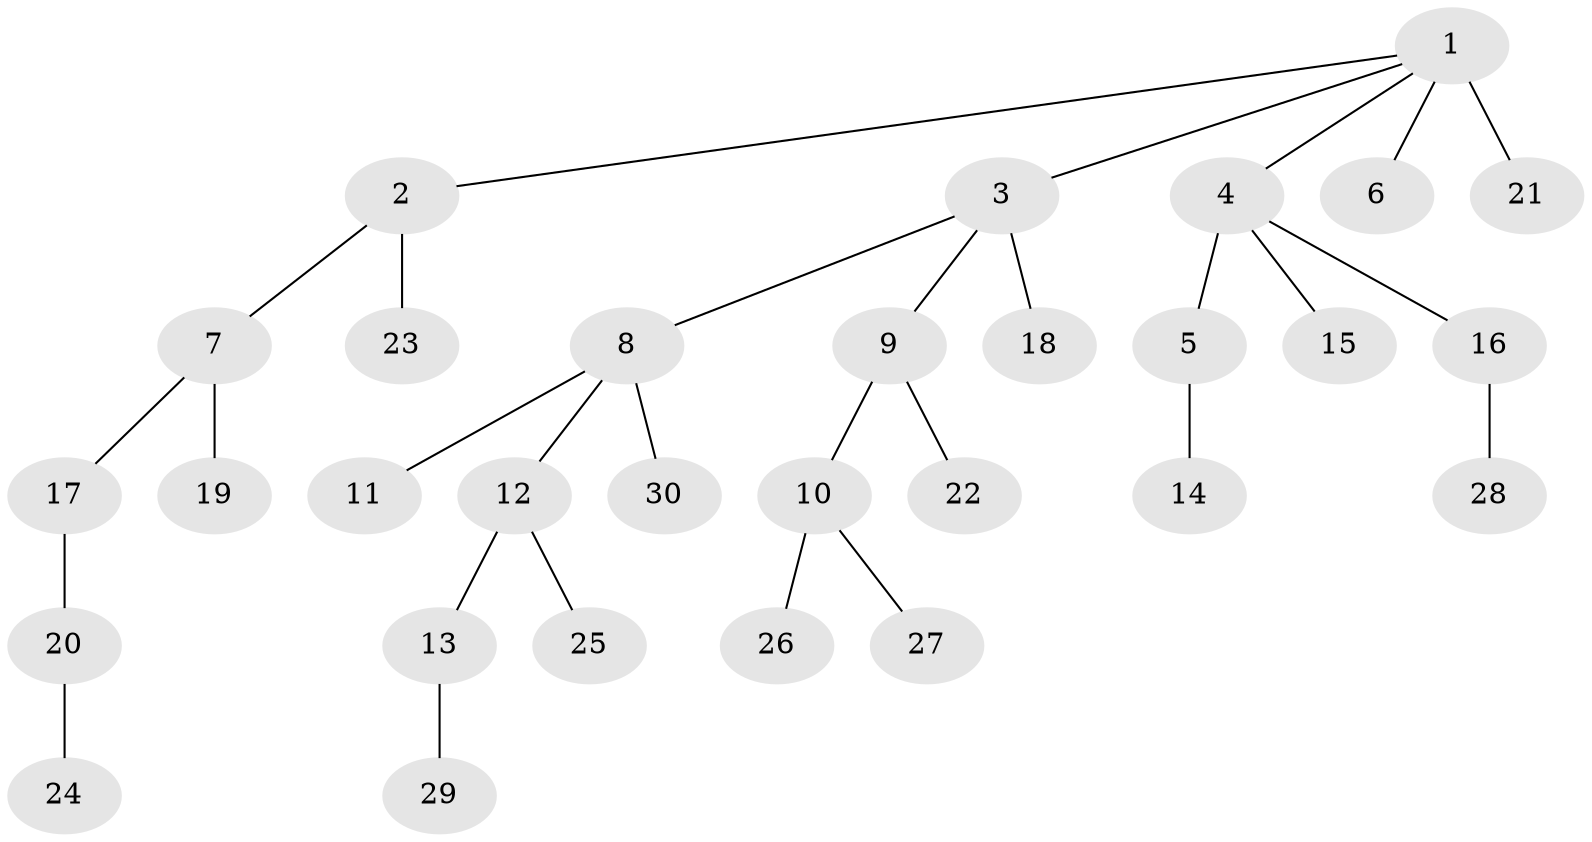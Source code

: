 // original degree distribution, {5: 0.06779661016949153, 4: 0.0847457627118644, 2: 0.23728813559322035, 3: 0.1016949152542373, 1: 0.5084745762711864}
// Generated by graph-tools (version 1.1) at 2025/36/03/09/25 02:36:28]
// undirected, 30 vertices, 29 edges
graph export_dot {
graph [start="1"]
  node [color=gray90,style=filled];
  1;
  2;
  3;
  4;
  5;
  6;
  7;
  8;
  9;
  10;
  11;
  12;
  13;
  14;
  15;
  16;
  17;
  18;
  19;
  20;
  21;
  22;
  23;
  24;
  25;
  26;
  27;
  28;
  29;
  30;
  1 -- 2 [weight=1.0];
  1 -- 3 [weight=1.0];
  1 -- 4 [weight=1.0];
  1 -- 6 [weight=1.0];
  1 -- 21 [weight=4.0];
  2 -- 7 [weight=1.0];
  2 -- 23 [weight=1.0];
  3 -- 8 [weight=1.0];
  3 -- 9 [weight=1.0];
  3 -- 18 [weight=1.0];
  4 -- 5 [weight=1.0];
  4 -- 15 [weight=2.0];
  4 -- 16 [weight=1.0];
  5 -- 14 [weight=2.0];
  7 -- 17 [weight=1.0];
  7 -- 19 [weight=1.0];
  8 -- 11 [weight=1.0];
  8 -- 12 [weight=1.0];
  8 -- 30 [weight=1.0];
  9 -- 10 [weight=1.0];
  9 -- 22 [weight=3.0];
  10 -- 26 [weight=1.0];
  10 -- 27 [weight=1.0];
  12 -- 13 [weight=1.0];
  12 -- 25 [weight=1.0];
  13 -- 29 [weight=1.0];
  16 -- 28 [weight=1.0];
  17 -- 20 [weight=1.0];
  20 -- 24 [weight=1.0];
}
